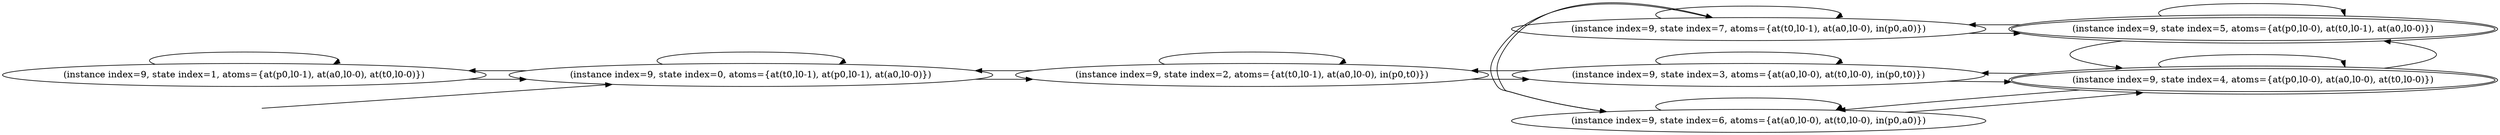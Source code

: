 digraph {
rankdir="LR"
s1[label="(instance index=9, state index=1, atoms={at(p0,l0-1), at(a0,l0-0), at(t0,l0-0)})"]
s0[label="(instance index=9, state index=0, atoms={at(t0,l0-1), at(p0,l0-1), at(a0,l0-0)})"]
s2[label="(instance index=9, state index=2, atoms={at(t0,l0-1), at(a0,l0-0), in(p0,t0)})"]
s6[label="(instance index=9, state index=6, atoms={at(a0,l0-0), at(t0,l0-0), in(p0,a0)})"]
s3[label="(instance index=9, state index=3, atoms={at(a0,l0-0), at(t0,l0-0), in(p0,t0)})"]
s7[label="(instance index=9, state index=7, atoms={at(t0,l0-1), at(a0,l0-0), in(p0,a0)})"]
s4[peripheries=2,label="(instance index=9, state index=4, atoms={at(p0,l0-0), at(a0,l0-0), at(t0,l0-0)})"]
s5[peripheries=2,label="(instance index=9, state index=5, atoms={at(p0,l0-0), at(t0,l0-1), at(a0,l0-0)})"]
Dangling [ label = "", style = invis ]
{ rank = same; Dangling }
Dangling -> s0
{ rank = same; s0}
{ rank = same; s0}
{ rank = same; s2}
{ rank = same; s6,s3,s7}
{ rank = same; s4,s5}
{
s1->s1
s1->s0
}
{
s0->s2
s0->s1
s0->s0
}
{
s2->s2
s2->s3
s2->s0
}
{
s6->s6
s6->s7
s6->s4
s3->s4
s3->s3
s3->s2
s7->s7
s7->s6
s7->s5
}
{
s4->s6
s4->s5
s4->s4
s4->s3
s5->s5
s5->s7
s5->s4
}
}
